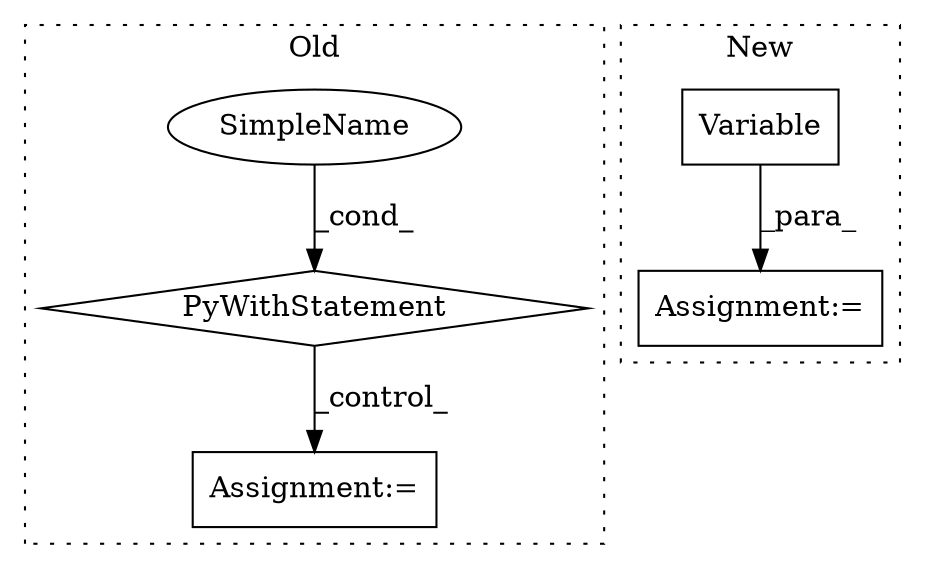 digraph G {
subgraph cluster0 {
1 [label="PyWithStatement" a="104" s="12021,12061" l="10,2" shape="diamond"];
3 [label="Assignment:=" a="7" s="12672" l="1" shape="box"];
4 [label="SimpleName" a="42" s="" l="" shape="ellipse"];
label = "Old";
style="dotted";
}
subgraph cluster1 {
2 [label="Variable" a="32" s="12104,12173" l="9,1" shape="box"];
5 [label="Assignment:=" a="7" s="12265" l="1" shape="box"];
label = "New";
style="dotted";
}
1 -> 3 [label="_control_"];
2 -> 5 [label="_para_"];
4 -> 1 [label="_cond_"];
}